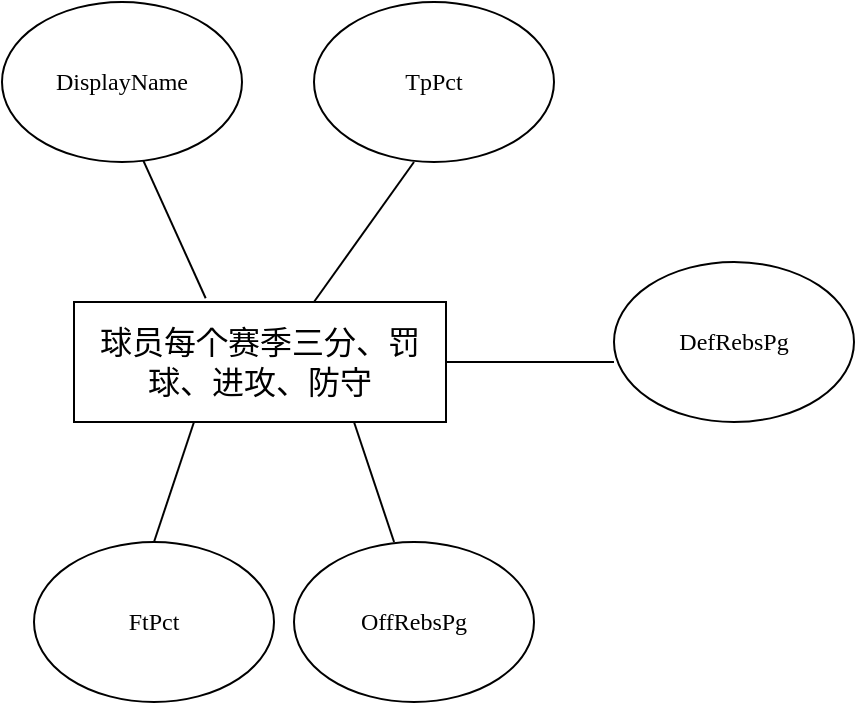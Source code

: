 <mxfile version="26.2.15">
  <diagram name="第 1 页" id="zdv0lMjCsN4sokP3X9Mt">
    <mxGraphModel dx="831" dy="436" grid="1" gridSize="10" guides="1" tooltips="1" connect="1" arrows="1" fold="1" page="1" pageScale="1" pageWidth="827" pageHeight="1169" math="0" shadow="0">
      <root>
        <mxCell id="0" />
        <mxCell id="1" parent="0" />
        <mxCell id="QjJ7ZUjCmfnHrdQIWr7Y-1" value="&lt;p class=&quot;MsoNormal&quot;&gt;&lt;span style=&quot;font-size: 12pt;&quot;&gt;&lt;font face=&quot;Times New Roman&quot;&gt;球员每个赛季三分、罚球、进攻、防守&lt;/font&gt;&lt;/span&gt;&lt;/p&gt;" style="rounded=0;whiteSpace=wrap;html=1;" vertex="1" parent="1">
          <mxGeometry x="330" y="240" width="186" height="60" as="geometry" />
        </mxCell>
        <mxCell id="QjJ7ZUjCmfnHrdQIWr7Y-4" value="" style="endArrow=none;html=1;rounded=0;exitX=0.354;exitY=-0.031;exitDx=0;exitDy=0;exitPerimeter=0;entryX=0.587;entryY=0.985;entryDx=0;entryDy=0;entryPerimeter=0;" edge="1" parent="1" source="QjJ7ZUjCmfnHrdQIWr7Y-1" target="QjJ7ZUjCmfnHrdQIWr7Y-5">
          <mxGeometry width="50" height="50" relative="1" as="geometry">
            <mxPoint x="370.32" y="240" as="sourcePoint" />
            <mxPoint x="370" y="170" as="targetPoint" />
          </mxGeometry>
        </mxCell>
        <mxCell id="QjJ7ZUjCmfnHrdQIWr7Y-5" value="&lt;font face=&quot;Times New Roman&quot;&gt;DisplayName&lt;/font&gt;" style="ellipse;whiteSpace=wrap;html=1;" vertex="1" parent="1">
          <mxGeometry x="294" y="90" width="120" height="80" as="geometry" />
        </mxCell>
        <mxCell id="QjJ7ZUjCmfnHrdQIWr7Y-12" value="" style="endArrow=none;html=1;rounded=0;entryX=0.5;entryY=0;entryDx=0;entryDy=0;" edge="1" parent="1" target="QjJ7ZUjCmfnHrdQIWr7Y-13">
          <mxGeometry width="50" height="50" relative="1" as="geometry">
            <mxPoint x="390" y="300" as="sourcePoint" />
            <mxPoint x="520" y="350" as="targetPoint" />
          </mxGeometry>
        </mxCell>
        <mxCell id="QjJ7ZUjCmfnHrdQIWr7Y-13" value="&lt;font face=&quot;Times New Roman&quot;&gt;FtPct&lt;/font&gt;" style="ellipse;whiteSpace=wrap;html=1;" vertex="1" parent="1">
          <mxGeometry x="310" y="360" width="120" height="80" as="geometry" />
        </mxCell>
        <mxCell id="QjJ7ZUjCmfnHrdQIWr7Y-14" value="" style="endArrow=none;html=1;rounded=0;exitX=0.645;exitY=0;exitDx=0;exitDy=0;exitPerimeter=0;" edge="1" parent="1" source="QjJ7ZUjCmfnHrdQIWr7Y-1">
          <mxGeometry width="50" height="50" relative="1" as="geometry">
            <mxPoint x="466" y="220" as="sourcePoint" />
            <mxPoint x="500" y="170" as="targetPoint" />
          </mxGeometry>
        </mxCell>
        <mxCell id="QjJ7ZUjCmfnHrdQIWr7Y-15" value="&lt;font face=&quot;Times New Roman&quot;&gt;TpPct&lt;/font&gt;" style="ellipse;whiteSpace=wrap;html=1;" vertex="1" parent="1">
          <mxGeometry x="450" y="90" width="120" height="80" as="geometry" />
        </mxCell>
        <mxCell id="QjJ7ZUjCmfnHrdQIWr7Y-16" value="&lt;font face=&quot;Times New Roman&quot;&gt;OffRebsPg&lt;/font&gt;" style="ellipse;whiteSpace=wrap;html=1;" vertex="1" parent="1">
          <mxGeometry x="440" y="360" width="120" height="80" as="geometry" />
        </mxCell>
        <mxCell id="QjJ7ZUjCmfnHrdQIWr7Y-17" value="" style="endArrow=none;html=1;rounded=0;entryX=0.417;entryY=0;entryDx=0;entryDy=0;entryPerimeter=0;" edge="1" parent="1" target="QjJ7ZUjCmfnHrdQIWr7Y-16">
          <mxGeometry width="50" height="50" relative="1" as="geometry">
            <mxPoint x="470" y="300" as="sourcePoint" />
            <mxPoint x="450" y="360" as="targetPoint" />
          </mxGeometry>
        </mxCell>
        <mxCell id="QjJ7ZUjCmfnHrdQIWr7Y-18" value="" style="endArrow=none;html=1;rounded=0;exitX=0.645;exitY=0;exitDx=0;exitDy=0;exitPerimeter=0;" edge="1" parent="1">
          <mxGeometry width="50" height="50" relative="1" as="geometry">
            <mxPoint x="516" y="270" as="sourcePoint" />
            <mxPoint x="600" y="270" as="targetPoint" />
          </mxGeometry>
        </mxCell>
        <mxCell id="QjJ7ZUjCmfnHrdQIWr7Y-19" value="&lt;font face=&quot;Times New Roman&quot;&gt;DefRebsPg&lt;/font&gt;" style="ellipse;whiteSpace=wrap;html=1;" vertex="1" parent="1">
          <mxGeometry x="600" y="220" width="120" height="80" as="geometry" />
        </mxCell>
      </root>
    </mxGraphModel>
  </diagram>
</mxfile>
